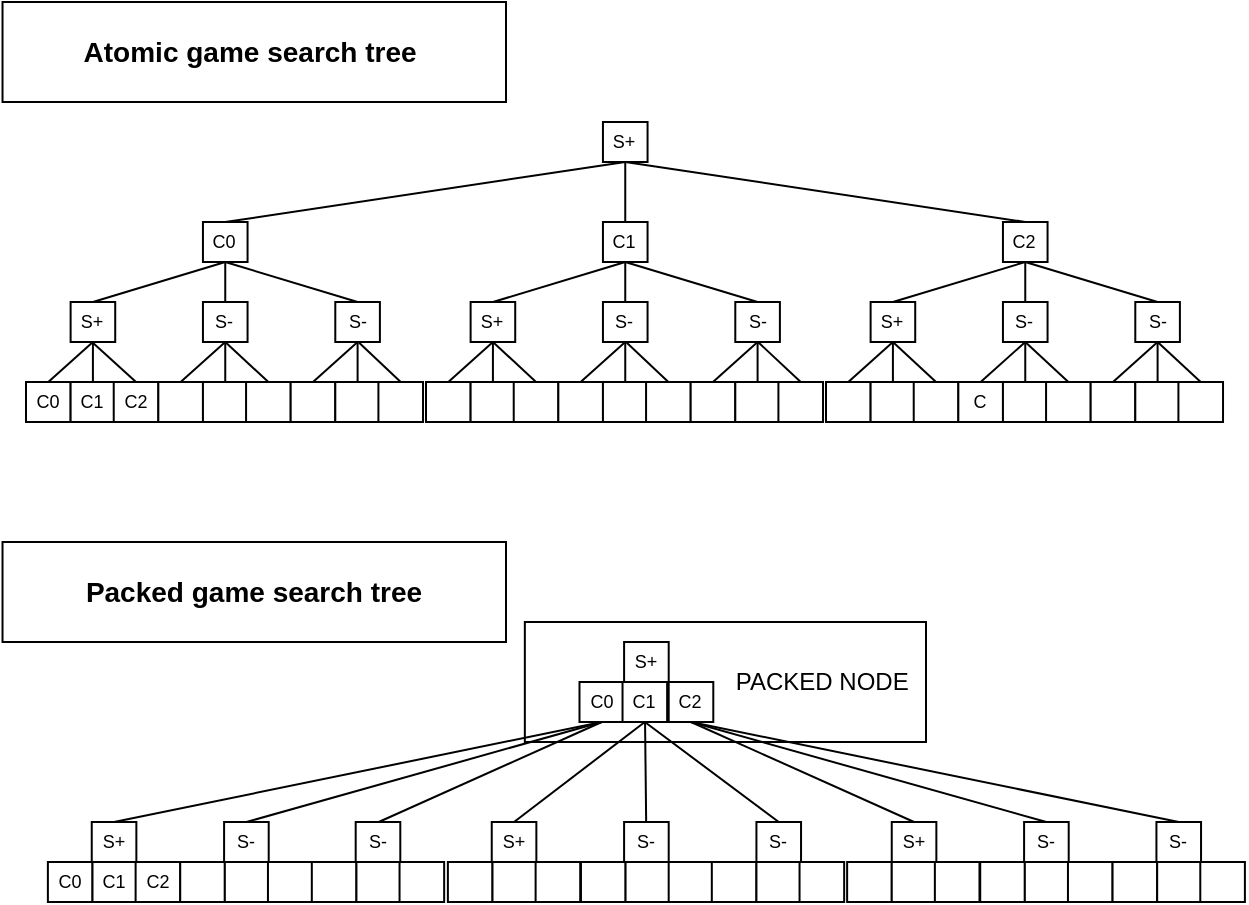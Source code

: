 <mxfile>
    <diagram id="C5RBs43oDa-KdzZeNtuy" name="Page-1">
        <mxGraphModel dx="574" dy="564" grid="1" gridSize="10" guides="1" tooltips="1" connect="1" arrows="1" fold="1" page="1" pageScale="1" pageWidth="827" pageHeight="1169" math="0" shadow="0">
            <root>
                <mxCell id="WIyWlLk6GJQsqaUBKTNV-0"/>
                <mxCell id="WIyWlLk6GJQsqaUBKTNV-1" parent="WIyWlLk6GJQsqaUBKTNV-0"/>
                <mxCell id="106" value="PACKED NODE&amp;nbsp;&amp;nbsp;" style="rounded=0;whiteSpace=wrap;html=1;align=right;" vertex="1" parent="WIyWlLk6GJQsqaUBKTNV-1">
                    <mxGeometry x="279.42" y="340" width="200.58" height="60" as="geometry"/>
                </mxCell>
                <mxCell id="Z5hQmFH2F7mChiqIoMt5-158" value="" style="edgeStyle=none;rounded=0;orthogonalLoop=1;jettySize=auto;html=1;fontSize=9;entryX=0.5;entryY=0;entryDx=0;entryDy=0;endArrow=none;endFill=0;" parent="WIyWlLk6GJQsqaUBKTNV-1" source="Z5hQmFH2F7mChiqIoMt5-146" target="Z5hQmFH2F7mChiqIoMt5-14" edge="1">
                    <mxGeometry relative="1" as="geometry">
                        <mxPoint x="63.457" y="280" as="targetPoint"/>
                    </mxGeometry>
                </mxCell>
                <mxCell id="Z5hQmFH2F7mChiqIoMt5-254" value="" style="edgeStyle=none;rounded=0;orthogonalLoop=1;jettySize=auto;html=1;fontSize=9;exitX=0.5;exitY=1;exitDx=0;exitDy=0;endArrow=none;endFill=0;entryX=0.5;entryY=0;entryDx=0;entryDy=0;" parent="WIyWlLk6GJQsqaUBKTNV-1" source="Z5hQmFH2F7mChiqIoMt5-252" target="Z5hQmFH2F7mChiqIoMt5-146" edge="1">
                    <mxGeometry relative="1" as="geometry">
                        <mxPoint x="63.457" y="100" as="sourcePoint"/>
                    </mxGeometry>
                </mxCell>
                <mxCell id="Z5hQmFH2F7mChiqIoMt5-146" value="S+" style="rounded=0;whiteSpace=wrap;html=1;fontSize=9;" parent="WIyWlLk6GJQsqaUBKTNV-1" vertex="1">
                    <mxGeometry x="52.305" y="180" width="22.305" height="20" as="geometry"/>
                </mxCell>
                <mxCell id="Z5hQmFH2F7mChiqIoMt5-156" value="" style="edgeStyle=none;rounded=0;orthogonalLoop=1;jettySize=auto;html=1;fontSize=9;entryX=0.5;entryY=0;entryDx=0;entryDy=0;endArrow=none;endFill=0;" parent="WIyWlLk6GJQsqaUBKTNV-1" target="Z5hQmFH2F7mChiqIoMt5-15" edge="1">
                    <mxGeometry relative="1" as="geometry">
                        <mxPoint x="63" y="200" as="sourcePoint"/>
                    </mxGeometry>
                </mxCell>
                <mxCell id="Z5hQmFH2F7mChiqIoMt5-157" value="" style="edgeStyle=none;rounded=0;orthogonalLoop=1;jettySize=auto;html=1;fontSize=9;exitX=0.5;exitY=1;exitDx=0;exitDy=0;entryX=0.5;entryY=0;entryDx=0;entryDy=0;endArrow=none;endFill=0;" parent="WIyWlLk6GJQsqaUBKTNV-1" source="Z5hQmFH2F7mChiqIoMt5-146" target="Z5hQmFH2F7mChiqIoMt5-13" edge="1">
                    <mxGeometry relative="1" as="geometry">
                        <mxPoint x="41.152" y="140" as="sourcePoint"/>
                    </mxGeometry>
                </mxCell>
                <object label="" branch="0" id="Z5hQmFH2F7mChiqIoMt5-19">
                    <mxCell style="group;fontSize=9;" parent="WIyWlLk6GJQsqaUBKTNV-1" vertex="1" connectable="0">
                        <mxGeometry x="30" y="220" width="66.171" height="20" as="geometry"/>
                    </mxCell>
                </object>
                <mxCell id="Z5hQmFH2F7mChiqIoMt5-13" value="C0" style="rounded=0;whiteSpace=wrap;html=1;fontSize=9;" parent="Z5hQmFH2F7mChiqIoMt5-19" vertex="1">
                    <mxGeometry width="22.305" height="20" as="geometry"/>
                </mxCell>
                <mxCell id="Z5hQmFH2F7mChiqIoMt5-14" value="C1" style="rounded=0;whiteSpace=wrap;html=1;fontSize=9;" parent="Z5hQmFH2F7mChiqIoMt5-19" vertex="1">
                    <mxGeometry x="22.305" width="22.305" height="20" as="geometry"/>
                </mxCell>
                <mxCell id="Z5hQmFH2F7mChiqIoMt5-15" value="C2" style="rounded=0;whiteSpace=wrap;html=1;fontSize=9;" parent="Z5hQmFH2F7mChiqIoMt5-19" vertex="1">
                    <mxGeometry x="43.866" width="22.305" height="20" as="geometry"/>
                </mxCell>
                <mxCell id="Z5hQmFH2F7mChiqIoMt5-175" value="" style="edgeStyle=none;rounded=0;orthogonalLoop=1;jettySize=auto;html=1;fontSize=9;entryX=0.5;entryY=0;entryDx=0;entryDy=0;endArrow=none;endFill=0;" parent="WIyWlLk6GJQsqaUBKTNV-1" source="Z5hQmFH2F7mChiqIoMt5-176" target="Z5hQmFH2F7mChiqIoMt5-181" edge="1">
                    <mxGeometry relative="1" as="geometry">
                        <mxPoint x="129.627" y="280" as="targetPoint"/>
                    </mxGeometry>
                </mxCell>
                <mxCell id="Z5hQmFH2F7mChiqIoMt5-253" value="" style="edgeStyle=none;rounded=0;orthogonalLoop=1;jettySize=auto;html=1;fontSize=9;endArrow=none;endFill=0;" parent="WIyWlLk6GJQsqaUBKTNV-1" source="Z5hQmFH2F7mChiqIoMt5-252" target="Z5hQmFH2F7mChiqIoMt5-176" edge="1">
                    <mxGeometry relative="1" as="geometry"/>
                </mxCell>
                <mxCell id="Z5hQmFH2F7mChiqIoMt5-176" value="S-" style="rounded=0;whiteSpace=wrap;html=1;fontSize=9;" parent="WIyWlLk6GJQsqaUBKTNV-1" vertex="1">
                    <mxGeometry x="118.475" y="180" width="22.305" height="20" as="geometry"/>
                </mxCell>
                <mxCell id="Z5hQmFH2F7mChiqIoMt5-177" value="" style="edgeStyle=none;rounded=0;orthogonalLoop=1;jettySize=auto;html=1;fontSize=9;exitX=0.5;exitY=1;exitDx=0;exitDy=0;entryX=0.5;entryY=0;entryDx=0;entryDy=0;endArrow=none;endFill=0;" parent="WIyWlLk6GJQsqaUBKTNV-1" source="Z5hQmFH2F7mChiqIoMt5-176" target="Z5hQmFH2F7mChiqIoMt5-182" edge="1">
                    <mxGeometry relative="1" as="geometry"/>
                </mxCell>
                <mxCell id="Z5hQmFH2F7mChiqIoMt5-178" value="" style="edgeStyle=none;rounded=0;orthogonalLoop=1;jettySize=auto;html=1;fontSize=9;exitX=0.5;exitY=1;exitDx=0;exitDy=0;entryX=0.5;entryY=0;entryDx=0;entryDy=0;endArrow=none;endFill=0;" parent="WIyWlLk6GJQsqaUBKTNV-1" source="Z5hQmFH2F7mChiqIoMt5-176" target="Z5hQmFH2F7mChiqIoMt5-180" edge="1">
                    <mxGeometry relative="1" as="geometry">
                        <mxPoint x="107.322" y="140" as="sourcePoint"/>
                    </mxGeometry>
                </mxCell>
                <object label="" branch="0" id="Z5hQmFH2F7mChiqIoMt5-179">
                    <mxCell style="group;fontSize=9;" parent="WIyWlLk6GJQsqaUBKTNV-1" vertex="1" connectable="0">
                        <mxGeometry x="96.17" y="220" width="66.171" height="20" as="geometry"/>
                    </mxCell>
                </object>
                <mxCell id="Z5hQmFH2F7mChiqIoMt5-180" value="" style="rounded=0;whiteSpace=wrap;html=1;fontSize=9;" parent="Z5hQmFH2F7mChiqIoMt5-179" vertex="1">
                    <mxGeometry width="22.305" height="20" as="geometry"/>
                </mxCell>
                <mxCell id="Z5hQmFH2F7mChiqIoMt5-181" value="" style="rounded=0;whiteSpace=wrap;html=1;fontSize=9;" parent="Z5hQmFH2F7mChiqIoMt5-179" vertex="1">
                    <mxGeometry x="22.305" width="22.305" height="20" as="geometry"/>
                </mxCell>
                <mxCell id="Z5hQmFH2F7mChiqIoMt5-182" value="" style="rounded=0;whiteSpace=wrap;html=1;fontSize=9;" parent="Z5hQmFH2F7mChiqIoMt5-179" vertex="1">
                    <mxGeometry x="43.866" width="22.305" height="20" as="geometry"/>
                </mxCell>
                <mxCell id="Z5hQmFH2F7mChiqIoMt5-255" value="" style="edgeStyle=none;rounded=0;orthogonalLoop=1;jettySize=auto;html=1;fontSize=9;exitX=0.5;exitY=1;exitDx=0;exitDy=0;endArrow=none;endFill=0;exitPerimeter=0;entryX=0.5;entryY=0;entryDx=0;entryDy=0;" parent="WIyWlLk6GJQsqaUBKTNV-1" source="Z5hQmFH2F7mChiqIoMt5-252" edge="1">
                    <mxGeometry relative="1" as="geometry">
                        <mxPoint x="195.797" y="100" as="sourcePoint"/>
                        <mxPoint x="195.797" y="180" as="targetPoint"/>
                    </mxGeometry>
                </mxCell>
                <mxCell id="Z5hQmFH2F7mChiqIoMt5-319" value="" style="edgeStyle=none;rounded=0;orthogonalLoop=1;jettySize=auto;html=1;fontSize=9;endArrow=none;endFill=0;entryX=0.5;entryY=1;entryDx=0;entryDy=0;exitX=0.5;exitY=0;exitDx=0;exitDy=0;" parent="WIyWlLk6GJQsqaUBKTNV-1" source="Z5hQmFH2F7mChiqIoMt5-252" target="Z5hQmFH2F7mChiqIoMt5-317" edge="1">
                    <mxGeometry relative="1" as="geometry">
                        <mxPoint x="129.627" y="60" as="targetPoint"/>
                    </mxGeometry>
                </mxCell>
                <mxCell id="Z5hQmFH2F7mChiqIoMt5-252" value="C0" style="rounded=0;whiteSpace=wrap;html=1;fontSize=9;" parent="WIyWlLk6GJQsqaUBKTNV-1" vertex="1">
                    <mxGeometry x="118.475" y="140" width="22.305" height="20" as="geometry"/>
                </mxCell>
                <mxCell id="Z5hQmFH2F7mChiqIoMt5-261" value="" style="edgeStyle=none;rounded=0;orthogonalLoop=1;jettySize=auto;html=1;fontSize=9;entryX=0.5;entryY=0;entryDx=0;entryDy=0;endArrow=none;endFill=0;" parent="WIyWlLk6GJQsqaUBKTNV-1" source="Z5hQmFH2F7mChiqIoMt5-263" target="Z5hQmFH2F7mChiqIoMt5-268" edge="1">
                    <mxGeometry relative="1" as="geometry">
                        <mxPoint x="263.457" y="280" as="targetPoint"/>
                    </mxGeometry>
                </mxCell>
                <mxCell id="Z5hQmFH2F7mChiqIoMt5-262" value="" style="edgeStyle=none;rounded=0;orthogonalLoop=1;jettySize=auto;html=1;fontSize=9;exitX=0.5;exitY=1;exitDx=0;exitDy=0;endArrow=none;endFill=0;entryX=0.5;entryY=0;entryDx=0;entryDy=0;" parent="WIyWlLk6GJQsqaUBKTNV-1" source="Z5hQmFH2F7mChiqIoMt5-288" target="Z5hQmFH2F7mChiqIoMt5-263" edge="1">
                    <mxGeometry relative="1" as="geometry">
                        <mxPoint x="263.457" y="100" as="sourcePoint"/>
                    </mxGeometry>
                </mxCell>
                <mxCell id="Z5hQmFH2F7mChiqIoMt5-263" value="S+" style="rounded=0;whiteSpace=wrap;html=1;fontSize=9;" parent="WIyWlLk6GJQsqaUBKTNV-1" vertex="1">
                    <mxGeometry x="252.305" y="180" width="22.305" height="20" as="geometry"/>
                </mxCell>
                <mxCell id="Z5hQmFH2F7mChiqIoMt5-264" value="" style="edgeStyle=none;rounded=0;orthogonalLoop=1;jettySize=auto;html=1;fontSize=9;exitX=0.5;exitY=1;exitDx=0;exitDy=0;entryX=0.5;entryY=0;entryDx=0;entryDy=0;endArrow=none;endFill=0;" parent="WIyWlLk6GJQsqaUBKTNV-1" source="Z5hQmFH2F7mChiqIoMt5-263" target="Z5hQmFH2F7mChiqIoMt5-269" edge="1">
                    <mxGeometry relative="1" as="geometry"/>
                </mxCell>
                <mxCell id="Z5hQmFH2F7mChiqIoMt5-265" value="" style="edgeStyle=none;rounded=0;orthogonalLoop=1;jettySize=auto;html=1;fontSize=9;exitX=0.5;exitY=1;exitDx=0;exitDy=0;entryX=0.5;entryY=0;entryDx=0;entryDy=0;endArrow=none;endFill=0;" parent="WIyWlLk6GJQsqaUBKTNV-1" source="Z5hQmFH2F7mChiqIoMt5-263" target="Z5hQmFH2F7mChiqIoMt5-267" edge="1">
                    <mxGeometry relative="1" as="geometry">
                        <mxPoint x="241.152" y="140" as="sourcePoint"/>
                    </mxGeometry>
                </mxCell>
                <object label="" branch="0" id="Z5hQmFH2F7mChiqIoMt5-266">
                    <mxCell style="group;fontSize=9;" parent="WIyWlLk6GJQsqaUBKTNV-1" vertex="1" connectable="0">
                        <mxGeometry x="230" y="220" width="66.171" height="20" as="geometry"/>
                    </mxCell>
                </object>
                <mxCell id="Z5hQmFH2F7mChiqIoMt5-267" value="" style="rounded=0;whiteSpace=wrap;html=1;fontSize=9;" parent="Z5hQmFH2F7mChiqIoMt5-266" vertex="1">
                    <mxGeometry width="22.305" height="20" as="geometry"/>
                </mxCell>
                <mxCell id="Z5hQmFH2F7mChiqIoMt5-268" value="" style="rounded=0;whiteSpace=wrap;html=1;fontSize=9;" parent="Z5hQmFH2F7mChiqIoMt5-266" vertex="1">
                    <mxGeometry x="22.305" width="22.305" height="20" as="geometry"/>
                </mxCell>
                <mxCell id="Z5hQmFH2F7mChiqIoMt5-269" value="" style="rounded=0;whiteSpace=wrap;html=1;fontSize=9;" parent="Z5hQmFH2F7mChiqIoMt5-266" vertex="1">
                    <mxGeometry x="43.866" width="22.305" height="20" as="geometry"/>
                </mxCell>
                <mxCell id="Z5hQmFH2F7mChiqIoMt5-270" value="" style="edgeStyle=none;rounded=0;orthogonalLoop=1;jettySize=auto;html=1;fontSize=9;entryX=0.5;entryY=0;entryDx=0;entryDy=0;endArrow=none;endFill=0;" parent="WIyWlLk6GJQsqaUBKTNV-1" source="Z5hQmFH2F7mChiqIoMt5-272" target="Z5hQmFH2F7mChiqIoMt5-277" edge="1">
                    <mxGeometry relative="1" as="geometry">
                        <mxPoint x="329.627" y="280" as="targetPoint"/>
                    </mxGeometry>
                </mxCell>
                <mxCell id="Z5hQmFH2F7mChiqIoMt5-271" value="" style="edgeStyle=none;rounded=0;orthogonalLoop=1;jettySize=auto;html=1;fontSize=9;endArrow=none;endFill=0;" parent="WIyWlLk6GJQsqaUBKTNV-1" source="Z5hQmFH2F7mChiqIoMt5-288" target="Z5hQmFH2F7mChiqIoMt5-272" edge="1">
                    <mxGeometry relative="1" as="geometry"/>
                </mxCell>
                <mxCell id="Z5hQmFH2F7mChiqIoMt5-272" value="S-" style="rounded=0;whiteSpace=wrap;html=1;fontSize=9;" parent="WIyWlLk6GJQsqaUBKTNV-1" vertex="1">
                    <mxGeometry x="318.475" y="180" width="22.305" height="20" as="geometry"/>
                </mxCell>
                <mxCell id="Z5hQmFH2F7mChiqIoMt5-273" value="" style="edgeStyle=none;rounded=0;orthogonalLoop=1;jettySize=auto;html=1;fontSize=9;entryX=0.5;entryY=0;entryDx=0;entryDy=0;endArrow=none;endFill=0;" parent="WIyWlLk6GJQsqaUBKTNV-1" target="Z5hQmFH2F7mChiqIoMt5-278" edge="1">
                    <mxGeometry relative="1" as="geometry">
                        <mxPoint x="330" y="200" as="sourcePoint"/>
                    </mxGeometry>
                </mxCell>
                <mxCell id="Z5hQmFH2F7mChiqIoMt5-274" value="" style="edgeStyle=none;rounded=0;orthogonalLoop=1;jettySize=auto;html=1;fontSize=9;exitX=0.5;exitY=1;exitDx=0;exitDy=0;entryX=0.5;entryY=0;entryDx=0;entryDy=0;endArrow=none;endFill=0;" parent="WIyWlLk6GJQsqaUBKTNV-1" source="Z5hQmFH2F7mChiqIoMt5-272" target="Z5hQmFH2F7mChiqIoMt5-276" edge="1">
                    <mxGeometry relative="1" as="geometry">
                        <mxPoint x="307.322" y="140" as="sourcePoint"/>
                    </mxGeometry>
                </mxCell>
                <object label="" branch="0" id="Z5hQmFH2F7mChiqIoMt5-275">
                    <mxCell style="group;fontSize=9;" parent="WIyWlLk6GJQsqaUBKTNV-1" vertex="1" connectable="0">
                        <mxGeometry x="296.17" y="220" width="66.171" height="20" as="geometry"/>
                    </mxCell>
                </object>
                <mxCell id="Z5hQmFH2F7mChiqIoMt5-276" value="" style="rounded=0;whiteSpace=wrap;html=1;fontSize=9;" parent="Z5hQmFH2F7mChiqIoMt5-275" vertex="1">
                    <mxGeometry width="22.305" height="20" as="geometry"/>
                </mxCell>
                <mxCell id="Z5hQmFH2F7mChiqIoMt5-277" value="" style="rounded=0;whiteSpace=wrap;html=1;fontSize=9;" parent="Z5hQmFH2F7mChiqIoMt5-275" vertex="1">
                    <mxGeometry x="22.305" width="22.305" height="20" as="geometry"/>
                </mxCell>
                <mxCell id="Z5hQmFH2F7mChiqIoMt5-278" value="" style="rounded=0;whiteSpace=wrap;html=1;fontSize=9;" parent="Z5hQmFH2F7mChiqIoMt5-275" vertex="1">
                    <mxGeometry x="43.866" width="22.305" height="20" as="geometry"/>
                </mxCell>
                <mxCell id="Z5hQmFH2F7mChiqIoMt5-279" value="" style="edgeStyle=none;rounded=0;orthogonalLoop=1;jettySize=auto;html=1;fontSize=9;entryX=0.5;entryY=0;entryDx=0;entryDy=0;endArrow=none;endFill=0;" parent="WIyWlLk6GJQsqaUBKTNV-1" source="Z5hQmFH2F7mChiqIoMt5-281" target="Z5hQmFH2F7mChiqIoMt5-286" edge="1">
                    <mxGeometry relative="1" as="geometry">
                        <mxPoint x="395.797" y="280" as="targetPoint"/>
                    </mxGeometry>
                </mxCell>
                <mxCell id="Z5hQmFH2F7mChiqIoMt5-280" value="" style="edgeStyle=none;rounded=0;orthogonalLoop=1;jettySize=auto;html=1;fontSize=9;exitX=0.5;exitY=1;exitDx=0;exitDy=0;endArrow=none;endFill=0;entryX=0.5;entryY=0;entryDx=0;entryDy=0;" parent="WIyWlLk6GJQsqaUBKTNV-1" source="Z5hQmFH2F7mChiqIoMt5-288" target="Z5hQmFH2F7mChiqIoMt5-281" edge="1">
                    <mxGeometry relative="1" as="geometry">
                        <mxPoint x="395.797" y="100" as="sourcePoint"/>
                    </mxGeometry>
                </mxCell>
                <mxCell id="Z5hQmFH2F7mChiqIoMt5-281" value="S-" style="rounded=0;whiteSpace=wrap;html=1;fontSize=9;" parent="WIyWlLk6GJQsqaUBKTNV-1" vertex="1">
                    <mxGeometry x="384.645" y="180" width="22.305" height="20" as="geometry"/>
                </mxCell>
                <mxCell id="Z5hQmFH2F7mChiqIoMt5-282" value="" style="edgeStyle=none;rounded=0;orthogonalLoop=1;jettySize=auto;html=1;fontSize=9;entryX=0.5;entryY=0;entryDx=0;entryDy=0;endArrow=none;endFill=0;" parent="WIyWlLk6GJQsqaUBKTNV-1" target="Z5hQmFH2F7mChiqIoMt5-287" edge="1">
                    <mxGeometry relative="1" as="geometry">
                        <mxPoint x="396" y="200" as="sourcePoint"/>
                    </mxGeometry>
                </mxCell>
                <mxCell id="Z5hQmFH2F7mChiqIoMt5-283" value="" style="edgeStyle=none;rounded=0;orthogonalLoop=1;jettySize=auto;html=1;fontSize=9;exitX=0.5;exitY=1;exitDx=0;exitDy=0;entryX=0.5;entryY=0;entryDx=0;entryDy=0;endArrow=none;endFill=0;" parent="WIyWlLk6GJQsqaUBKTNV-1" source="Z5hQmFH2F7mChiqIoMt5-281" target="Z5hQmFH2F7mChiqIoMt5-285" edge="1">
                    <mxGeometry relative="1" as="geometry">
                        <mxPoint x="373.492" y="140" as="sourcePoint"/>
                    </mxGeometry>
                </mxCell>
                <object label="" branch="0" id="Z5hQmFH2F7mChiqIoMt5-284">
                    <mxCell style="group;fontSize=9;" parent="WIyWlLk6GJQsqaUBKTNV-1" vertex="1" connectable="0">
                        <mxGeometry x="362.34" y="220" width="66.171" height="20" as="geometry"/>
                    </mxCell>
                </object>
                <mxCell id="Z5hQmFH2F7mChiqIoMt5-285" value="" style="rounded=0;whiteSpace=wrap;html=1;fontSize=9;" parent="Z5hQmFH2F7mChiqIoMt5-284" vertex="1">
                    <mxGeometry width="22.305" height="20" as="geometry"/>
                </mxCell>
                <mxCell id="Z5hQmFH2F7mChiqIoMt5-286" value="" style="rounded=0;whiteSpace=wrap;html=1;fontSize=9;" parent="Z5hQmFH2F7mChiqIoMt5-284" vertex="1">
                    <mxGeometry x="22.305" width="22.305" height="20" as="geometry"/>
                </mxCell>
                <mxCell id="Z5hQmFH2F7mChiqIoMt5-287" value="" style="rounded=0;whiteSpace=wrap;html=1;fontSize=9;" parent="Z5hQmFH2F7mChiqIoMt5-284" vertex="1">
                    <mxGeometry x="43.866" width="22.305" height="20" as="geometry"/>
                </mxCell>
                <mxCell id="Z5hQmFH2F7mChiqIoMt5-318" value="" style="edgeStyle=none;rounded=0;orthogonalLoop=1;jettySize=auto;html=1;fontSize=9;endArrow=none;endFill=0;" parent="WIyWlLk6GJQsqaUBKTNV-1" source="Z5hQmFH2F7mChiqIoMt5-288" target="Z5hQmFH2F7mChiqIoMt5-317" edge="1">
                    <mxGeometry relative="1" as="geometry"/>
                </mxCell>
                <mxCell id="Z5hQmFH2F7mChiqIoMt5-288" value="C1" style="rounded=0;whiteSpace=wrap;html=1;fontSize=9;" parent="WIyWlLk6GJQsqaUBKTNV-1" vertex="1">
                    <mxGeometry x="318.475" y="140" width="22.305" height="20" as="geometry"/>
                </mxCell>
                <mxCell id="Z5hQmFH2F7mChiqIoMt5-289" value="" style="edgeStyle=none;rounded=0;orthogonalLoop=1;jettySize=auto;html=1;fontSize=9;entryX=0.5;entryY=0;entryDx=0;entryDy=0;endArrow=none;endFill=0;" parent="WIyWlLk6GJQsqaUBKTNV-1" source="Z5hQmFH2F7mChiqIoMt5-291" target="Z5hQmFH2F7mChiqIoMt5-296" edge="1">
                    <mxGeometry relative="1" as="geometry">
                        <mxPoint x="463.457" y="280" as="targetPoint"/>
                    </mxGeometry>
                </mxCell>
                <mxCell id="Z5hQmFH2F7mChiqIoMt5-290" value="" style="edgeStyle=none;rounded=0;orthogonalLoop=1;jettySize=auto;html=1;fontSize=9;exitX=0.5;exitY=1;exitDx=0;exitDy=0;endArrow=none;endFill=0;entryX=0.5;entryY=0;entryDx=0;entryDy=0;" parent="WIyWlLk6GJQsqaUBKTNV-1" source="Z5hQmFH2F7mChiqIoMt5-316" target="Z5hQmFH2F7mChiqIoMt5-291" edge="1">
                    <mxGeometry relative="1" as="geometry">
                        <mxPoint x="463.457" y="100" as="sourcePoint"/>
                    </mxGeometry>
                </mxCell>
                <mxCell id="Z5hQmFH2F7mChiqIoMt5-291" value="S+" style="rounded=0;whiteSpace=wrap;html=1;fontSize=9;" parent="WIyWlLk6GJQsqaUBKTNV-1" vertex="1">
                    <mxGeometry x="452.305" y="180" width="22.305" height="20" as="geometry"/>
                </mxCell>
                <mxCell id="Z5hQmFH2F7mChiqIoMt5-292" value="" style="edgeStyle=none;rounded=0;orthogonalLoop=1;jettySize=auto;html=1;fontSize=9;exitX=0.5;exitY=1;exitDx=0;exitDy=0;entryX=0.5;entryY=0;entryDx=0;entryDy=0;endArrow=none;endFill=0;" parent="WIyWlLk6GJQsqaUBKTNV-1" source="Z5hQmFH2F7mChiqIoMt5-291" target="Z5hQmFH2F7mChiqIoMt5-297" edge="1">
                    <mxGeometry relative="1" as="geometry"/>
                </mxCell>
                <mxCell id="Z5hQmFH2F7mChiqIoMt5-293" value="" style="edgeStyle=none;rounded=0;orthogonalLoop=1;jettySize=auto;html=1;fontSize=9;exitX=0.5;exitY=1;exitDx=0;exitDy=0;entryX=0.5;entryY=0;entryDx=0;entryDy=0;endArrow=none;endFill=0;" parent="WIyWlLk6GJQsqaUBKTNV-1" source="Z5hQmFH2F7mChiqIoMt5-291" target="Z5hQmFH2F7mChiqIoMt5-295" edge="1">
                    <mxGeometry relative="1" as="geometry">
                        <mxPoint x="441.152" y="140" as="sourcePoint"/>
                    </mxGeometry>
                </mxCell>
                <object label="" branch="0" id="Z5hQmFH2F7mChiqIoMt5-294">
                    <mxCell style="group;fontSize=9;" parent="WIyWlLk6GJQsqaUBKTNV-1" vertex="1" connectable="0">
                        <mxGeometry x="430" y="220" width="66.171" height="20" as="geometry"/>
                    </mxCell>
                </object>
                <mxCell id="Z5hQmFH2F7mChiqIoMt5-295" value="" style="rounded=0;whiteSpace=wrap;html=1;fontSize=9;" parent="Z5hQmFH2F7mChiqIoMt5-294" vertex="1">
                    <mxGeometry width="22.305" height="20" as="geometry"/>
                </mxCell>
                <mxCell id="Z5hQmFH2F7mChiqIoMt5-296" value="" style="rounded=0;whiteSpace=wrap;html=1;fontSize=9;" parent="Z5hQmFH2F7mChiqIoMt5-294" vertex="1">
                    <mxGeometry x="22.305" width="22.305" height="20" as="geometry"/>
                </mxCell>
                <mxCell id="Z5hQmFH2F7mChiqIoMt5-297" value="" style="rounded=0;whiteSpace=wrap;html=1;fontSize=9;" parent="Z5hQmFH2F7mChiqIoMt5-294" vertex="1">
                    <mxGeometry x="43.866" width="22.305" height="20" as="geometry"/>
                </mxCell>
                <mxCell id="Z5hQmFH2F7mChiqIoMt5-298" value="" style="edgeStyle=none;rounded=0;orthogonalLoop=1;jettySize=auto;html=1;fontSize=9;entryX=0.5;entryY=0;entryDx=0;entryDy=0;endArrow=none;endFill=0;" parent="WIyWlLk6GJQsqaUBKTNV-1" source="Z5hQmFH2F7mChiqIoMt5-300" target="Z5hQmFH2F7mChiqIoMt5-305" edge="1">
                    <mxGeometry relative="1" as="geometry">
                        <mxPoint x="529.627" y="280" as="targetPoint"/>
                    </mxGeometry>
                </mxCell>
                <mxCell id="Z5hQmFH2F7mChiqIoMt5-299" value="" style="edgeStyle=none;rounded=0;orthogonalLoop=1;jettySize=auto;html=1;fontSize=9;endArrow=none;endFill=0;" parent="WIyWlLk6GJQsqaUBKTNV-1" source="Z5hQmFH2F7mChiqIoMt5-316" target="Z5hQmFH2F7mChiqIoMt5-300" edge="1">
                    <mxGeometry relative="1" as="geometry"/>
                </mxCell>
                <mxCell id="Z5hQmFH2F7mChiqIoMt5-300" value="S-" style="rounded=0;whiteSpace=wrap;html=1;fontSize=9;" parent="WIyWlLk6GJQsqaUBKTNV-1" vertex="1">
                    <mxGeometry x="518.475" y="180" width="22.305" height="20" as="geometry"/>
                </mxCell>
                <mxCell id="Z5hQmFH2F7mChiqIoMt5-301" value="" style="edgeStyle=none;rounded=0;orthogonalLoop=1;jettySize=auto;html=1;fontSize=9;exitX=0.5;exitY=1;exitDx=0;exitDy=0;entryX=0.5;entryY=0;entryDx=0;entryDy=0;endArrow=none;endFill=0;" parent="WIyWlLk6GJQsqaUBKTNV-1" source="Z5hQmFH2F7mChiqIoMt5-300" target="Z5hQmFH2F7mChiqIoMt5-306" edge="1">
                    <mxGeometry relative="1" as="geometry"/>
                </mxCell>
                <mxCell id="Z5hQmFH2F7mChiqIoMt5-302" value="" style="edgeStyle=none;rounded=0;orthogonalLoop=1;jettySize=auto;html=1;fontSize=9;exitX=0.5;exitY=1;exitDx=0;exitDy=0;entryX=0.5;entryY=0;entryDx=0;entryDy=0;endArrow=none;endFill=0;" parent="WIyWlLk6GJQsqaUBKTNV-1" source="Z5hQmFH2F7mChiqIoMt5-300" target="Z5hQmFH2F7mChiqIoMt5-304" edge="1">
                    <mxGeometry relative="1" as="geometry">
                        <mxPoint x="507.322" y="140" as="sourcePoint"/>
                    </mxGeometry>
                </mxCell>
                <object label="" branch="0" id="Z5hQmFH2F7mChiqIoMt5-303">
                    <mxCell style="group;fontSize=9;" parent="WIyWlLk6GJQsqaUBKTNV-1" vertex="1" connectable="0">
                        <mxGeometry x="496.17" y="220" width="66.171" height="20" as="geometry"/>
                    </mxCell>
                </object>
                <mxCell id="Z5hQmFH2F7mChiqIoMt5-304" value="C" style="rounded=0;whiteSpace=wrap;html=1;fontSize=9;" parent="Z5hQmFH2F7mChiqIoMt5-303" vertex="1">
                    <mxGeometry width="22.305" height="20" as="geometry"/>
                </mxCell>
                <mxCell id="Z5hQmFH2F7mChiqIoMt5-305" value="" style="rounded=0;whiteSpace=wrap;html=1;fontSize=9;" parent="Z5hQmFH2F7mChiqIoMt5-303" vertex="1">
                    <mxGeometry x="22.305" width="22.305" height="20" as="geometry"/>
                </mxCell>
                <mxCell id="Z5hQmFH2F7mChiqIoMt5-306" value="" style="rounded=0;whiteSpace=wrap;html=1;fontSize=9;" parent="Z5hQmFH2F7mChiqIoMt5-303" vertex="1">
                    <mxGeometry x="43.866" width="22.305" height="20" as="geometry"/>
                </mxCell>
                <mxCell id="Z5hQmFH2F7mChiqIoMt5-307" value="" style="edgeStyle=none;rounded=0;orthogonalLoop=1;jettySize=auto;html=1;fontSize=9;entryX=0.5;entryY=0;entryDx=0;entryDy=0;endArrow=none;endFill=0;" parent="WIyWlLk6GJQsqaUBKTNV-1" source="Z5hQmFH2F7mChiqIoMt5-309" target="Z5hQmFH2F7mChiqIoMt5-314" edge="1">
                    <mxGeometry relative="1" as="geometry">
                        <mxPoint x="595.797" y="280" as="targetPoint"/>
                    </mxGeometry>
                </mxCell>
                <mxCell id="Z5hQmFH2F7mChiqIoMt5-308" value="" style="edgeStyle=none;rounded=0;orthogonalLoop=1;jettySize=auto;html=1;fontSize=9;exitX=0.5;exitY=1;exitDx=0;exitDy=0;endArrow=none;endFill=0;entryX=0.5;entryY=0;entryDx=0;entryDy=0;" parent="WIyWlLk6GJQsqaUBKTNV-1" source="Z5hQmFH2F7mChiqIoMt5-316" target="Z5hQmFH2F7mChiqIoMt5-309" edge="1">
                    <mxGeometry relative="1" as="geometry">
                        <mxPoint x="595.797" y="100" as="sourcePoint"/>
                    </mxGeometry>
                </mxCell>
                <mxCell id="Z5hQmFH2F7mChiqIoMt5-309" value="S-" style="rounded=0;whiteSpace=wrap;html=1;fontSize=9;" parent="WIyWlLk6GJQsqaUBKTNV-1" vertex="1">
                    <mxGeometry x="584.645" y="180" width="22.305" height="20" as="geometry"/>
                </mxCell>
                <mxCell id="Z5hQmFH2F7mChiqIoMt5-310" value="" style="edgeStyle=none;rounded=0;orthogonalLoop=1;jettySize=auto;html=1;fontSize=9;exitX=0.5;exitY=1;exitDx=0;exitDy=0;entryX=0.5;entryY=0;entryDx=0;entryDy=0;endArrow=none;endFill=0;" parent="WIyWlLk6GJQsqaUBKTNV-1" source="Z5hQmFH2F7mChiqIoMt5-309" target="Z5hQmFH2F7mChiqIoMt5-315" edge="1">
                    <mxGeometry relative="1" as="geometry"/>
                </mxCell>
                <mxCell id="Z5hQmFH2F7mChiqIoMt5-311" value="" style="edgeStyle=none;rounded=0;orthogonalLoop=1;jettySize=auto;html=1;fontSize=9;exitX=0.5;exitY=1;exitDx=0;exitDy=0;entryX=0.5;entryY=0;entryDx=0;entryDy=0;endArrow=none;endFill=0;" parent="WIyWlLk6GJQsqaUBKTNV-1" source="Z5hQmFH2F7mChiqIoMt5-309" target="Z5hQmFH2F7mChiqIoMt5-313" edge="1">
                    <mxGeometry relative="1" as="geometry">
                        <mxPoint x="573.492" y="140" as="sourcePoint"/>
                    </mxGeometry>
                </mxCell>
                <object label="" branch="0" id="Z5hQmFH2F7mChiqIoMt5-312">
                    <mxCell style="group;fontSize=9;" parent="WIyWlLk6GJQsqaUBKTNV-1" vertex="1" connectable="0">
                        <mxGeometry x="562.34" y="220" width="66.171" height="20" as="geometry"/>
                    </mxCell>
                </object>
                <mxCell id="Z5hQmFH2F7mChiqIoMt5-313" value="" style="rounded=0;whiteSpace=wrap;html=1;fontSize=9;" parent="Z5hQmFH2F7mChiqIoMt5-312" vertex="1">
                    <mxGeometry width="22.305" height="20" as="geometry"/>
                </mxCell>
                <mxCell id="Z5hQmFH2F7mChiqIoMt5-314" value="" style="rounded=0;whiteSpace=wrap;html=1;fontSize=9;" parent="Z5hQmFH2F7mChiqIoMt5-312" vertex="1">
                    <mxGeometry x="22.305" width="22.305" height="20" as="geometry"/>
                </mxCell>
                <mxCell id="Z5hQmFH2F7mChiqIoMt5-315" value="" style="rounded=0;whiteSpace=wrap;html=1;fontSize=9;" parent="Z5hQmFH2F7mChiqIoMt5-312" vertex="1">
                    <mxGeometry x="43.866" width="22.305" height="20" as="geometry"/>
                </mxCell>
                <mxCell id="Z5hQmFH2F7mChiqIoMt5-320" value="" style="edgeStyle=none;rounded=0;orthogonalLoop=1;jettySize=auto;html=1;fontSize=9;endArrow=none;endFill=0;entryX=0.5;entryY=1;entryDx=0;entryDy=0;exitX=0.5;exitY=0;exitDx=0;exitDy=0;" parent="WIyWlLk6GJQsqaUBKTNV-1" source="Z5hQmFH2F7mChiqIoMt5-316" target="Z5hQmFH2F7mChiqIoMt5-317" edge="1">
                    <mxGeometry relative="1" as="geometry">
                        <mxPoint x="529.627" y="60" as="targetPoint"/>
                    </mxGeometry>
                </mxCell>
                <mxCell id="Z5hQmFH2F7mChiqIoMt5-316" value="C2" style="rounded=0;whiteSpace=wrap;html=1;fontSize=9;" parent="WIyWlLk6GJQsqaUBKTNV-1" vertex="1">
                    <mxGeometry x="518.475" y="140" width="22.305" height="20" as="geometry"/>
                </mxCell>
                <mxCell id="Z5hQmFH2F7mChiqIoMt5-317" value="S+" style="rounded=0;whiteSpace=wrap;html=1;fontSize=9;" parent="WIyWlLk6GJQsqaUBKTNV-1" vertex="1">
                    <mxGeometry x="318.475" y="90" width="22.305" height="20" as="geometry"/>
                </mxCell>
                <mxCell id="nwHU5ip1WEYhQN9irnRJ-285" value="&lt;div style=&quot;font-size: 14px&quot;&gt;&lt;span style=&quot;white-space: pre&quot;&gt;&lt;b&gt;Atomic game search tree&lt;/b&gt;&lt;/span&gt;&lt;b style=&quot;white-space: pre&quot;&gt; &lt;/b&gt;&lt;/div&gt;" style="rounded=0;whiteSpace=wrap;html=1;fontSize=9;align=center;" parent="WIyWlLk6GJQsqaUBKTNV-1" vertex="1">
                    <mxGeometry x="18.26" y="30" width="251.74" height="50" as="geometry"/>
                </mxCell>
                <mxCell id="RyKBKjVpuNBoleXuHlPU-10" value="" style="edgeStyle=none;rounded=0;orthogonalLoop=1;jettySize=auto;html=1;fontSize=9;entryX=0.5;entryY=0;entryDx=0;entryDy=0;endArrow=none;endFill=0;" parent="WIyWlLk6GJQsqaUBKTNV-1" source="RyKBKjVpuNBoleXuHlPU-11" target="RyKBKjVpuNBoleXuHlPU-16" edge="1">
                    <mxGeometry relative="1" as="geometry">
                        <mxPoint x="195.797" y="280" as="targetPoint"/>
                    </mxGeometry>
                </mxCell>
                <mxCell id="RyKBKjVpuNBoleXuHlPU-11" value="S-" style="rounded=0;whiteSpace=wrap;html=1;fontSize=9;" parent="WIyWlLk6GJQsqaUBKTNV-1" vertex="1">
                    <mxGeometry x="184.645" y="180" width="22.305" height="20" as="geometry"/>
                </mxCell>
                <mxCell id="RyKBKjVpuNBoleXuHlPU-12" value="" style="edgeStyle=none;rounded=0;orthogonalLoop=1;jettySize=auto;html=1;fontSize=9;entryX=0.5;entryY=0;entryDx=0;entryDy=0;endArrow=none;endFill=0;" parent="WIyWlLk6GJQsqaUBKTNV-1" target="RyKBKjVpuNBoleXuHlPU-17" edge="1">
                    <mxGeometry relative="1" as="geometry">
                        <mxPoint x="196.17" y="200" as="sourcePoint"/>
                    </mxGeometry>
                </mxCell>
                <mxCell id="RyKBKjVpuNBoleXuHlPU-13" value="" style="edgeStyle=none;rounded=0;orthogonalLoop=1;jettySize=auto;html=1;fontSize=9;exitX=0.5;exitY=1;exitDx=0;exitDy=0;entryX=0.5;entryY=0;entryDx=0;entryDy=0;endArrow=none;endFill=0;" parent="WIyWlLk6GJQsqaUBKTNV-1" source="RyKBKjVpuNBoleXuHlPU-11" target="RyKBKjVpuNBoleXuHlPU-15" edge="1">
                    <mxGeometry relative="1" as="geometry">
                        <mxPoint x="173.492" y="140" as="sourcePoint"/>
                    </mxGeometry>
                </mxCell>
                <object label="" branch="0" id="RyKBKjVpuNBoleXuHlPU-14">
                    <mxCell style="group;fontSize=9;" parent="WIyWlLk6GJQsqaUBKTNV-1" vertex="1" connectable="0">
                        <mxGeometry x="162.34" y="220" width="66.171" height="20" as="geometry"/>
                    </mxCell>
                </object>
                <mxCell id="RyKBKjVpuNBoleXuHlPU-15" value="" style="rounded=0;whiteSpace=wrap;html=1;fontSize=9;" parent="RyKBKjVpuNBoleXuHlPU-14" vertex="1">
                    <mxGeometry width="22.305" height="20" as="geometry"/>
                </mxCell>
                <mxCell id="RyKBKjVpuNBoleXuHlPU-16" value="" style="rounded=0;whiteSpace=wrap;html=1;fontSize=9;" parent="RyKBKjVpuNBoleXuHlPU-14" vertex="1">
                    <mxGeometry x="22.305" width="22.305" height="20" as="geometry"/>
                </mxCell>
                <mxCell id="RyKBKjVpuNBoleXuHlPU-17" value="" style="rounded=0;whiteSpace=wrap;html=1;fontSize=9;" parent="RyKBKjVpuNBoleXuHlPU-14" vertex="1">
                    <mxGeometry x="43.866" width="22.305" height="20" as="geometry"/>
                </mxCell>
                <mxCell id="17" value="" style="edgeStyle=none;rounded=0;orthogonalLoop=1;jettySize=auto;html=1;fontSize=9;entryX=0.5;entryY=0;entryDx=0;entryDy=0;endArrow=none;endFill=0;" parent="WIyWlLk6GJQsqaUBKTNV-1" source="19" target="24" edge="1">
                    <mxGeometry relative="1" as="geometry">
                        <mxPoint x="74.027" y="540" as="targetPoint"/>
                    </mxGeometry>
                </mxCell>
                <mxCell id="18" value="" style="edgeStyle=none;rounded=0;orthogonalLoop=1;jettySize=auto;html=1;fontSize=9;exitX=0.5;exitY=1;exitDx=0;exitDy=0;endArrow=none;endFill=0;entryX=0.5;entryY=0;entryDx=0;entryDy=0;" parent="WIyWlLk6GJQsqaUBKTNV-1" source="37" target="19" edge="1">
                    <mxGeometry relative="1" as="geometry">
                        <mxPoint x="74.027" y="360" as="sourcePoint"/>
                    </mxGeometry>
                </mxCell>
                <mxCell id="19" value="S+" style="rounded=0;whiteSpace=wrap;html=1;fontSize=9;" parent="WIyWlLk6GJQsqaUBKTNV-1" vertex="1">
                    <mxGeometry x="62.875" y="440" width="22.305" height="20" as="geometry"/>
                </mxCell>
                <mxCell id="20" value="" style="edgeStyle=none;rounded=0;orthogonalLoop=1;jettySize=auto;html=1;fontSize=9;entryX=0.5;entryY=0;entryDx=0;entryDy=0;endArrow=none;endFill=0;" parent="WIyWlLk6GJQsqaUBKTNV-1" target="25" edge="1">
                    <mxGeometry relative="1" as="geometry">
                        <mxPoint x="73.57" y="460" as="sourcePoint"/>
                    </mxGeometry>
                </mxCell>
                <mxCell id="21" value="" style="edgeStyle=none;rounded=0;orthogonalLoop=1;jettySize=auto;html=1;fontSize=9;exitX=0.5;exitY=1;exitDx=0;exitDy=0;entryX=0.5;entryY=0;entryDx=0;entryDy=0;endArrow=none;endFill=0;" parent="WIyWlLk6GJQsqaUBKTNV-1" source="19" target="23" edge="1">
                    <mxGeometry relative="1" as="geometry">
                        <mxPoint x="51.722" y="400" as="sourcePoint"/>
                    </mxGeometry>
                </mxCell>
                <object label="" branch="0" id="22">
                    <mxCell style="group;fontSize=9;" parent="WIyWlLk6GJQsqaUBKTNV-1" vertex="1" connectable="0">
                        <mxGeometry x="40.94" y="460" width="66.171" height="20" as="geometry"/>
                    </mxCell>
                </object>
                <mxCell id="23" value="C0" style="rounded=0;whiteSpace=wrap;html=1;fontSize=9;" parent="22" vertex="1">
                    <mxGeometry width="22.305" height="20" as="geometry"/>
                </mxCell>
                <mxCell id="24" value="C1" style="rounded=0;whiteSpace=wrap;html=1;fontSize=9;" parent="22" vertex="1">
                    <mxGeometry x="22.305" width="22.305" height="20" as="geometry"/>
                </mxCell>
                <mxCell id="25" value="C2" style="rounded=0;whiteSpace=wrap;html=1;fontSize=9;" parent="22" vertex="1">
                    <mxGeometry x="43.866" width="22.305" height="20" as="geometry"/>
                </mxCell>
                <mxCell id="26" value="" style="edgeStyle=none;rounded=0;orthogonalLoop=1;jettySize=auto;html=1;fontSize=9;entryX=0.5;entryY=0;entryDx=0;entryDy=0;endArrow=none;endFill=0;" parent="WIyWlLk6GJQsqaUBKTNV-1" source="28" target="33" edge="1">
                    <mxGeometry relative="1" as="geometry">
                        <mxPoint x="140.197" y="540" as="targetPoint"/>
                    </mxGeometry>
                </mxCell>
                <mxCell id="27" value="" style="edgeStyle=none;rounded=0;orthogonalLoop=1;jettySize=auto;html=1;fontSize=9;endArrow=none;endFill=0;exitX=0.5;exitY=1;exitDx=0;exitDy=0;entryX=0.5;entryY=0;entryDx=0;entryDy=0;" parent="WIyWlLk6GJQsqaUBKTNV-1" source="37" target="28" edge="1">
                    <mxGeometry relative="1" as="geometry"/>
                </mxCell>
                <mxCell id="28" value="S-" style="rounded=0;whiteSpace=wrap;html=1;fontSize=9;" parent="WIyWlLk6GJQsqaUBKTNV-1" vertex="1">
                    <mxGeometry x="129.045" y="440" width="22.305" height="20" as="geometry"/>
                </mxCell>
                <mxCell id="29" value="" style="edgeStyle=none;rounded=0;orthogonalLoop=1;jettySize=auto;html=1;fontSize=9;exitX=0.5;exitY=1;exitDx=0;exitDy=0;entryX=0.5;entryY=0;entryDx=0;entryDy=0;endArrow=none;endFill=0;" parent="WIyWlLk6GJQsqaUBKTNV-1" source="28" target="34" edge="1">
                    <mxGeometry relative="1" as="geometry"/>
                </mxCell>
                <mxCell id="30" value="" style="edgeStyle=none;rounded=0;orthogonalLoop=1;jettySize=auto;html=1;fontSize=9;exitX=0.5;exitY=1;exitDx=0;exitDy=0;entryX=0.5;entryY=0;entryDx=0;entryDy=0;endArrow=none;endFill=0;" parent="WIyWlLk6GJQsqaUBKTNV-1" source="28" target="32" edge="1">
                    <mxGeometry relative="1" as="geometry">
                        <mxPoint x="117.892" y="400" as="sourcePoint"/>
                    </mxGeometry>
                </mxCell>
                <object label="" branch="0" id="31">
                    <mxCell style="group;fontSize=9;" parent="WIyWlLk6GJQsqaUBKTNV-1" vertex="1" connectable="0">
                        <mxGeometry x="107.11" y="460" width="66.171" height="20" as="geometry"/>
                    </mxCell>
                </object>
                <mxCell id="32" value="" style="rounded=0;whiteSpace=wrap;html=1;fontSize=9;" parent="31" vertex="1">
                    <mxGeometry width="22.305" height="20" as="geometry"/>
                </mxCell>
                <mxCell id="33" value="" style="rounded=0;whiteSpace=wrap;html=1;fontSize=9;" parent="31" vertex="1">
                    <mxGeometry x="22.305" width="22.305" height="20" as="geometry"/>
                </mxCell>
                <mxCell id="34" value="" style="rounded=0;whiteSpace=wrap;html=1;fontSize=9;" parent="31" vertex="1">
                    <mxGeometry x="43.866" width="22.305" height="20" as="geometry"/>
                </mxCell>
                <mxCell id="35" value="" style="edgeStyle=none;rounded=0;orthogonalLoop=1;jettySize=auto;html=1;fontSize=9;exitX=0.5;exitY=1;exitDx=0;exitDy=0;endArrow=none;endFill=0;exitPerimeter=0;entryX=0.5;entryY=0;entryDx=0;entryDy=0;" parent="WIyWlLk6GJQsqaUBKTNV-1" source="37" edge="1">
                    <mxGeometry relative="1" as="geometry">
                        <mxPoint x="206.367" y="360" as="sourcePoint"/>
                        <mxPoint x="206.367" y="440" as="targetPoint"/>
                    </mxGeometry>
                </mxCell>
                <mxCell id="36" value="" style="edgeStyle=none;rounded=0;orthogonalLoop=1;jettySize=auto;html=1;fontSize=9;endArrow=none;endFill=0;entryX=0.5;entryY=1;entryDx=0;entryDy=0;exitX=0.5;exitY=0;exitDx=0;exitDy=0;" parent="WIyWlLk6GJQsqaUBKTNV-1" source="37" target="96" edge="1">
                    <mxGeometry relative="1" as="geometry">
                        <mxPoint x="140.197" y="320" as="targetPoint"/>
                    </mxGeometry>
                </mxCell>
                <mxCell id="37" value="C0" style="rounded=0;whiteSpace=wrap;html=1;fontSize=9;" parent="WIyWlLk6GJQsqaUBKTNV-1" vertex="1">
                    <mxGeometry x="306.745" y="370" width="22.305" height="20" as="geometry"/>
                </mxCell>
                <mxCell id="38" value="" style="edgeStyle=none;rounded=0;orthogonalLoop=1;jettySize=auto;html=1;fontSize=9;entryX=0.5;entryY=0;entryDx=0;entryDy=0;endArrow=none;endFill=0;" parent="WIyWlLk6GJQsqaUBKTNV-1" source="40" target="45" edge="1">
                    <mxGeometry relative="1" as="geometry">
                        <mxPoint x="274.027" y="540" as="targetPoint"/>
                    </mxGeometry>
                </mxCell>
                <mxCell id="39" value="" style="edgeStyle=none;rounded=0;orthogonalLoop=1;jettySize=auto;html=1;fontSize=9;exitX=0.5;exitY=1;exitDx=0;exitDy=0;endArrow=none;endFill=0;entryX=0.5;entryY=0;entryDx=0;entryDy=0;" parent="WIyWlLk6GJQsqaUBKTNV-1" source="66" target="40" edge="1">
                    <mxGeometry relative="1" as="geometry">
                        <mxPoint x="274.027" y="360" as="sourcePoint"/>
                    </mxGeometry>
                </mxCell>
                <mxCell id="40" value="S+" style="rounded=0;whiteSpace=wrap;html=1;fontSize=9;" parent="WIyWlLk6GJQsqaUBKTNV-1" vertex="1">
                    <mxGeometry x="262.875" y="440" width="22.305" height="20" as="geometry"/>
                </mxCell>
                <mxCell id="41" value="" style="edgeStyle=none;rounded=0;orthogonalLoop=1;jettySize=auto;html=1;fontSize=9;exitX=0.5;exitY=1;exitDx=0;exitDy=0;entryX=0.5;entryY=0;entryDx=0;entryDy=0;endArrow=none;endFill=0;" parent="WIyWlLk6GJQsqaUBKTNV-1" source="40" target="46" edge="1">
                    <mxGeometry relative="1" as="geometry"/>
                </mxCell>
                <mxCell id="42" value="" style="edgeStyle=none;rounded=0;orthogonalLoop=1;jettySize=auto;html=1;fontSize=9;exitX=0.5;exitY=1;exitDx=0;exitDy=0;entryX=0.5;entryY=0;entryDx=0;entryDy=0;endArrow=none;endFill=0;" parent="WIyWlLk6GJQsqaUBKTNV-1" source="40" target="44" edge="1">
                    <mxGeometry relative="1" as="geometry">
                        <mxPoint x="251.722" y="400" as="sourcePoint"/>
                    </mxGeometry>
                </mxCell>
                <object label="" branch="0" id="43">
                    <mxCell style="group;fontSize=9;" parent="WIyWlLk6GJQsqaUBKTNV-1" vertex="1" connectable="0">
                        <mxGeometry x="240.94" y="460" width="66.171" height="20" as="geometry"/>
                    </mxCell>
                </object>
                <mxCell id="44" value="" style="rounded=0;whiteSpace=wrap;html=1;fontSize=9;" parent="43" vertex="1">
                    <mxGeometry width="22.305" height="20" as="geometry"/>
                </mxCell>
                <mxCell id="45" value="" style="rounded=0;whiteSpace=wrap;html=1;fontSize=9;" parent="43" vertex="1">
                    <mxGeometry x="22.305" width="22.305" height="20" as="geometry"/>
                </mxCell>
                <mxCell id="46" value="" style="rounded=0;whiteSpace=wrap;html=1;fontSize=9;" parent="43" vertex="1">
                    <mxGeometry x="43.866" width="22.305" height="20" as="geometry"/>
                </mxCell>
                <mxCell id="47" value="" style="edgeStyle=none;rounded=0;orthogonalLoop=1;jettySize=auto;html=1;fontSize=9;entryX=0.5;entryY=0;entryDx=0;entryDy=0;endArrow=none;endFill=0;" parent="WIyWlLk6GJQsqaUBKTNV-1" source="49" target="54" edge="1">
                    <mxGeometry relative="1" as="geometry">
                        <mxPoint x="340.197" y="540" as="targetPoint"/>
                    </mxGeometry>
                </mxCell>
                <mxCell id="48" value="" style="edgeStyle=none;rounded=0;orthogonalLoop=1;jettySize=auto;html=1;fontSize=9;endArrow=none;endFill=0;" parent="WIyWlLk6GJQsqaUBKTNV-1" source="66" target="49" edge="1">
                    <mxGeometry relative="1" as="geometry"/>
                </mxCell>
                <mxCell id="49" value="S-" style="rounded=0;whiteSpace=wrap;html=1;fontSize=9;" parent="WIyWlLk6GJQsqaUBKTNV-1" vertex="1">
                    <mxGeometry x="329.045" y="440" width="22.305" height="20" as="geometry"/>
                </mxCell>
                <mxCell id="50" value="" style="edgeStyle=none;rounded=0;orthogonalLoop=1;jettySize=auto;html=1;fontSize=9;entryX=0.5;entryY=0;entryDx=0;entryDy=0;endArrow=none;endFill=0;" parent="WIyWlLk6GJQsqaUBKTNV-1" target="55" edge="1">
                    <mxGeometry relative="1" as="geometry">
                        <mxPoint x="340.57" y="460" as="sourcePoint"/>
                    </mxGeometry>
                </mxCell>
                <mxCell id="51" value="" style="edgeStyle=none;rounded=0;orthogonalLoop=1;jettySize=auto;html=1;fontSize=9;exitX=0.5;exitY=1;exitDx=0;exitDy=0;entryX=0.5;entryY=0;entryDx=0;entryDy=0;endArrow=none;endFill=0;" parent="WIyWlLk6GJQsqaUBKTNV-1" source="49" target="53" edge="1">
                    <mxGeometry relative="1" as="geometry">
                        <mxPoint x="317.892" y="400" as="sourcePoint"/>
                    </mxGeometry>
                </mxCell>
                <object label="" branch="0" id="52">
                    <mxCell style="group;fontSize=9;" parent="WIyWlLk6GJQsqaUBKTNV-1" vertex="1" connectable="0">
                        <mxGeometry x="307.48" y="460" width="66.171" height="20" as="geometry"/>
                    </mxCell>
                </object>
                <mxCell id="53" value="" style="rounded=0;whiteSpace=wrap;html=1;fontSize=9;" parent="52" vertex="1">
                    <mxGeometry width="22.305" height="20" as="geometry"/>
                </mxCell>
                <mxCell id="54" value="" style="rounded=0;whiteSpace=wrap;html=1;fontSize=9;" parent="52" vertex="1">
                    <mxGeometry x="22.305" width="22.305" height="20" as="geometry"/>
                </mxCell>
                <mxCell id="55" value="" style="rounded=0;whiteSpace=wrap;html=1;fontSize=9;" parent="52" vertex="1">
                    <mxGeometry x="43.866" width="22.305" height="20" as="geometry"/>
                </mxCell>
                <mxCell id="56" value="" style="edgeStyle=none;rounded=0;orthogonalLoop=1;jettySize=auto;html=1;fontSize=9;entryX=0.5;entryY=0;entryDx=0;entryDy=0;endArrow=none;endFill=0;" parent="WIyWlLk6GJQsqaUBKTNV-1" source="58" target="63" edge="1">
                    <mxGeometry relative="1" as="geometry">
                        <mxPoint x="406.367" y="540" as="targetPoint"/>
                    </mxGeometry>
                </mxCell>
                <mxCell id="57" value="" style="edgeStyle=none;rounded=0;orthogonalLoop=1;jettySize=auto;html=1;fontSize=9;exitX=0.5;exitY=1;exitDx=0;exitDy=0;endArrow=none;endFill=0;entryX=0.5;entryY=0;entryDx=0;entryDy=0;" parent="WIyWlLk6GJQsqaUBKTNV-1" source="66" target="58" edge="1">
                    <mxGeometry relative="1" as="geometry">
                        <mxPoint x="406.367" y="360" as="sourcePoint"/>
                    </mxGeometry>
                </mxCell>
                <mxCell id="58" value="S-" style="rounded=0;whiteSpace=wrap;html=1;fontSize=9;" parent="WIyWlLk6GJQsqaUBKTNV-1" vertex="1">
                    <mxGeometry x="395.215" y="440" width="22.305" height="20" as="geometry"/>
                </mxCell>
                <mxCell id="59" value="" style="edgeStyle=none;rounded=0;orthogonalLoop=1;jettySize=auto;html=1;fontSize=9;entryX=0.5;entryY=0;entryDx=0;entryDy=0;endArrow=none;endFill=0;" parent="WIyWlLk6GJQsqaUBKTNV-1" target="64" edge="1">
                    <mxGeometry relative="1" as="geometry">
                        <mxPoint x="406.57" y="460" as="sourcePoint"/>
                    </mxGeometry>
                </mxCell>
                <mxCell id="60" value="" style="edgeStyle=none;rounded=0;orthogonalLoop=1;jettySize=auto;html=1;fontSize=9;exitX=0.5;exitY=1;exitDx=0;exitDy=0;entryX=0.5;entryY=0;entryDx=0;entryDy=0;endArrow=none;endFill=0;" parent="WIyWlLk6GJQsqaUBKTNV-1" source="58" target="62" edge="1">
                    <mxGeometry relative="1" as="geometry">
                        <mxPoint x="384.062" y="400" as="sourcePoint"/>
                    </mxGeometry>
                </mxCell>
                <object label="" branch="0" id="61">
                    <mxCell style="group;fontSize=9;" parent="WIyWlLk6GJQsqaUBKTNV-1" vertex="1" connectable="0">
                        <mxGeometry x="372.91" y="460" width="66.171" height="20" as="geometry"/>
                    </mxCell>
                </object>
                <mxCell id="62" value="" style="rounded=0;whiteSpace=wrap;html=1;fontSize=9;" parent="61" vertex="1">
                    <mxGeometry width="22.305" height="20" as="geometry"/>
                </mxCell>
                <mxCell id="63" value="" style="rounded=0;whiteSpace=wrap;html=1;fontSize=9;" parent="61" vertex="1">
                    <mxGeometry x="22.305" width="22.305" height="20" as="geometry"/>
                </mxCell>
                <mxCell id="64" value="" style="rounded=0;whiteSpace=wrap;html=1;fontSize=9;" parent="61" vertex="1">
                    <mxGeometry x="43.866" width="22.305" height="20" as="geometry"/>
                </mxCell>
                <mxCell id="65" value="" style="edgeStyle=none;rounded=0;orthogonalLoop=1;jettySize=auto;html=1;fontSize=9;endArrow=none;endFill=0;" parent="WIyWlLk6GJQsqaUBKTNV-1" source="66" target="96" edge="1">
                    <mxGeometry relative="1" as="geometry"/>
                </mxCell>
                <mxCell id="66" value="C1" style="rounded=0;whiteSpace=wrap;html=1;fontSize=9;" parent="WIyWlLk6GJQsqaUBKTNV-1" vertex="1">
                    <mxGeometry x="328.265" y="370" width="22.305" height="20" as="geometry"/>
                </mxCell>
                <mxCell id="67" value="" style="edgeStyle=none;rounded=0;orthogonalLoop=1;jettySize=auto;html=1;fontSize=9;entryX=0.5;entryY=0;entryDx=0;entryDy=0;endArrow=none;endFill=0;" parent="WIyWlLk6GJQsqaUBKTNV-1" source="69" target="74" edge="1">
                    <mxGeometry relative="1" as="geometry">
                        <mxPoint x="474.027" y="540" as="targetPoint"/>
                    </mxGeometry>
                </mxCell>
                <mxCell id="68" value="" style="edgeStyle=none;rounded=0;orthogonalLoop=1;jettySize=auto;html=1;fontSize=9;exitX=0.5;exitY=1;exitDx=0;exitDy=0;endArrow=none;endFill=0;entryX=0.5;entryY=0;entryDx=0;entryDy=0;" parent="WIyWlLk6GJQsqaUBKTNV-1" source="95" target="69" edge="1">
                    <mxGeometry relative="1" as="geometry">
                        <mxPoint x="474.027" y="360" as="sourcePoint"/>
                    </mxGeometry>
                </mxCell>
                <mxCell id="69" value="S+" style="rounded=0;whiteSpace=wrap;html=1;fontSize=9;" parent="WIyWlLk6GJQsqaUBKTNV-1" vertex="1">
                    <mxGeometry x="462.875" y="440" width="22.305" height="20" as="geometry"/>
                </mxCell>
                <mxCell id="70" value="" style="edgeStyle=none;rounded=0;orthogonalLoop=1;jettySize=auto;html=1;fontSize=9;exitX=0.5;exitY=1;exitDx=0;exitDy=0;entryX=0.5;entryY=0;entryDx=0;entryDy=0;endArrow=none;endFill=0;" parent="WIyWlLk6GJQsqaUBKTNV-1" source="69" target="75" edge="1">
                    <mxGeometry relative="1" as="geometry"/>
                </mxCell>
                <mxCell id="71" value="" style="edgeStyle=none;rounded=0;orthogonalLoop=1;jettySize=auto;html=1;fontSize=9;exitX=0.5;exitY=1;exitDx=0;exitDy=0;entryX=0.5;entryY=0;entryDx=0;entryDy=0;endArrow=none;endFill=0;" parent="WIyWlLk6GJQsqaUBKTNV-1" source="69" target="73" edge="1">
                    <mxGeometry relative="1" as="geometry">
                        <mxPoint x="451.722" y="400" as="sourcePoint"/>
                    </mxGeometry>
                </mxCell>
                <object label="" branch="0" id="72">
                    <mxCell style="group;fontSize=9;" parent="WIyWlLk6GJQsqaUBKTNV-1" vertex="1" connectable="0">
                        <mxGeometry x="440.57" y="460" width="66.171" height="20" as="geometry"/>
                    </mxCell>
                </object>
                <mxCell id="73" value="" style="rounded=0;whiteSpace=wrap;html=1;fontSize=9;" parent="72" vertex="1">
                    <mxGeometry width="22.305" height="20" as="geometry"/>
                </mxCell>
                <mxCell id="74" value="" style="rounded=0;whiteSpace=wrap;html=1;fontSize=9;" parent="72" vertex="1">
                    <mxGeometry x="22.305" width="22.305" height="20" as="geometry"/>
                </mxCell>
                <mxCell id="75" value="" style="rounded=0;whiteSpace=wrap;html=1;fontSize=9;" parent="72" vertex="1">
                    <mxGeometry x="43.866" width="22.305" height="20" as="geometry"/>
                </mxCell>
                <mxCell id="76" value="" style="edgeStyle=none;rounded=0;orthogonalLoop=1;jettySize=auto;html=1;fontSize=9;entryX=0.5;entryY=0;entryDx=0;entryDy=0;endArrow=none;endFill=0;" parent="WIyWlLk6GJQsqaUBKTNV-1" source="78" target="83" edge="1">
                    <mxGeometry relative="1" as="geometry">
                        <mxPoint x="540.197" y="540" as="targetPoint"/>
                    </mxGeometry>
                </mxCell>
                <mxCell id="77" value="" style="edgeStyle=none;rounded=0;orthogonalLoop=1;jettySize=auto;html=1;fontSize=9;endArrow=none;endFill=0;exitX=0.5;exitY=1;exitDx=0;exitDy=0;entryX=0.5;entryY=0;entryDx=0;entryDy=0;" parent="WIyWlLk6GJQsqaUBKTNV-1" source="95" target="78" edge="1">
                    <mxGeometry relative="1" as="geometry"/>
                </mxCell>
                <mxCell id="78" value="S-" style="rounded=0;whiteSpace=wrap;html=1;fontSize=9;" parent="WIyWlLk6GJQsqaUBKTNV-1" vertex="1">
                    <mxGeometry x="529.045" y="440" width="22.305" height="20" as="geometry"/>
                </mxCell>
                <mxCell id="79" value="" style="edgeStyle=none;rounded=0;orthogonalLoop=1;jettySize=auto;html=1;fontSize=9;exitX=0.5;exitY=1;exitDx=0;exitDy=0;entryX=0.5;entryY=0;entryDx=0;entryDy=0;endArrow=none;endFill=0;" parent="WIyWlLk6GJQsqaUBKTNV-1" source="78" target="84" edge="1">
                    <mxGeometry relative="1" as="geometry"/>
                </mxCell>
                <mxCell id="80" value="" style="edgeStyle=none;rounded=0;orthogonalLoop=1;jettySize=auto;html=1;fontSize=9;exitX=0.5;exitY=1;exitDx=0;exitDy=0;entryX=0.5;entryY=0;entryDx=0;entryDy=0;endArrow=none;endFill=0;" parent="WIyWlLk6GJQsqaUBKTNV-1" source="78" target="82" edge="1">
                    <mxGeometry relative="1" as="geometry">
                        <mxPoint x="517.892" y="400" as="sourcePoint"/>
                    </mxGeometry>
                </mxCell>
                <object label="" branch="0" id="81">
                    <mxCell style="group;fontSize=9;" parent="WIyWlLk6GJQsqaUBKTNV-1" vertex="1" connectable="0">
                        <mxGeometry x="507.11" y="460" width="66.171" height="20" as="geometry"/>
                    </mxCell>
                </object>
                <mxCell id="82" value="" style="rounded=0;whiteSpace=wrap;html=1;fontSize=9;" parent="81" vertex="1">
                    <mxGeometry width="22.305" height="20" as="geometry"/>
                </mxCell>
                <mxCell id="83" value="" style="rounded=0;whiteSpace=wrap;html=1;fontSize=9;" parent="81" vertex="1">
                    <mxGeometry x="22.305" width="22.305" height="20" as="geometry"/>
                </mxCell>
                <mxCell id="84" value="" style="rounded=0;whiteSpace=wrap;html=1;fontSize=9;" parent="81" vertex="1">
                    <mxGeometry x="43.866" width="22.305" height="20" as="geometry"/>
                </mxCell>
                <mxCell id="85" value="" style="edgeStyle=none;rounded=0;orthogonalLoop=1;jettySize=auto;html=1;fontSize=9;entryX=0.5;entryY=0;entryDx=0;entryDy=0;endArrow=none;endFill=0;" parent="WIyWlLk6GJQsqaUBKTNV-1" source="87" target="92" edge="1">
                    <mxGeometry relative="1" as="geometry">
                        <mxPoint x="606.367" y="540" as="targetPoint"/>
                    </mxGeometry>
                </mxCell>
                <mxCell id="86" value="" style="edgeStyle=none;rounded=0;orthogonalLoop=1;jettySize=auto;html=1;fontSize=9;exitX=0.5;exitY=1;exitDx=0;exitDy=0;endArrow=none;endFill=0;entryX=0.5;entryY=0;entryDx=0;entryDy=0;" parent="WIyWlLk6GJQsqaUBKTNV-1" source="95" target="87" edge="1">
                    <mxGeometry relative="1" as="geometry">
                        <mxPoint x="606.367" y="360" as="sourcePoint"/>
                    </mxGeometry>
                </mxCell>
                <mxCell id="87" value="S-" style="rounded=0;whiteSpace=wrap;html=1;fontSize=9;" parent="WIyWlLk6GJQsqaUBKTNV-1" vertex="1">
                    <mxGeometry x="595.215" y="440" width="22.305" height="20" as="geometry"/>
                </mxCell>
                <mxCell id="88" value="" style="edgeStyle=none;rounded=0;orthogonalLoop=1;jettySize=auto;html=1;fontSize=9;exitX=0.5;exitY=1;exitDx=0;exitDy=0;entryX=0.5;entryY=0;entryDx=0;entryDy=0;endArrow=none;endFill=0;" parent="WIyWlLk6GJQsqaUBKTNV-1" source="87" target="93" edge="1">
                    <mxGeometry relative="1" as="geometry"/>
                </mxCell>
                <mxCell id="89" value="" style="edgeStyle=none;rounded=0;orthogonalLoop=1;jettySize=auto;html=1;fontSize=9;exitX=0.5;exitY=1;exitDx=0;exitDy=0;entryX=0.5;entryY=0;entryDx=0;entryDy=0;endArrow=none;endFill=0;" parent="WIyWlLk6GJQsqaUBKTNV-1" source="87" target="91" edge="1">
                    <mxGeometry relative="1" as="geometry">
                        <mxPoint x="584.062" y="400" as="sourcePoint"/>
                    </mxGeometry>
                </mxCell>
                <object label="" branch="0" id="90">
                    <mxCell style="group;fontSize=9;" parent="WIyWlLk6GJQsqaUBKTNV-1" vertex="1" connectable="0">
                        <mxGeometry x="573.28" y="460" width="66.171" height="20" as="geometry"/>
                    </mxCell>
                </object>
                <mxCell id="91" value="" style="rounded=0;whiteSpace=wrap;html=1;fontSize=9;" parent="90" vertex="1">
                    <mxGeometry width="22.305" height="20" as="geometry"/>
                </mxCell>
                <mxCell id="92" value="" style="rounded=0;whiteSpace=wrap;html=1;fontSize=9;" parent="90" vertex="1">
                    <mxGeometry x="22.305" width="22.305" height="20" as="geometry"/>
                </mxCell>
                <mxCell id="93" value="" style="rounded=0;whiteSpace=wrap;html=1;fontSize=9;" parent="90" vertex="1">
                    <mxGeometry x="43.866" width="22.305" height="20" as="geometry"/>
                </mxCell>
                <mxCell id="94" value="" style="edgeStyle=none;rounded=0;orthogonalLoop=1;jettySize=auto;html=1;fontSize=9;endArrow=none;endFill=0;entryX=0.5;entryY=1;entryDx=0;entryDy=0;exitX=0.5;exitY=0;exitDx=0;exitDy=0;" parent="WIyWlLk6GJQsqaUBKTNV-1" source="95" target="96" edge="1">
                    <mxGeometry relative="1" as="geometry">
                        <mxPoint x="540.197" y="320" as="targetPoint"/>
                    </mxGeometry>
                </mxCell>
                <mxCell id="95" value="C2" style="rounded=0;whiteSpace=wrap;html=1;fontSize=9;" parent="WIyWlLk6GJQsqaUBKTNV-1" vertex="1">
                    <mxGeometry x="351.345" y="370" width="22.305" height="20" as="geometry"/>
                </mxCell>
                <mxCell id="96" value="S+" style="rounded=0;whiteSpace=wrap;html=1;fontSize=9;" parent="WIyWlLk6GJQsqaUBKTNV-1" vertex="1">
                    <mxGeometry x="329.045" y="350" width="22.305" height="20" as="geometry"/>
                </mxCell>
                <mxCell id="97" value="" style="edgeStyle=none;rounded=0;orthogonalLoop=1;jettySize=auto;html=1;fontSize=9;entryX=0.5;entryY=0;entryDx=0;entryDy=0;endArrow=none;endFill=0;" parent="WIyWlLk6GJQsqaUBKTNV-1" source="98" target="103" edge="1">
                    <mxGeometry relative="1" as="geometry">
                        <mxPoint x="205.997" y="540" as="targetPoint"/>
                    </mxGeometry>
                </mxCell>
                <mxCell id="98" value="S-" style="rounded=0;whiteSpace=wrap;html=1;fontSize=9;" parent="WIyWlLk6GJQsqaUBKTNV-1" vertex="1">
                    <mxGeometry x="194.845" y="440" width="22.305" height="20" as="geometry"/>
                </mxCell>
                <mxCell id="99" value="" style="edgeStyle=none;rounded=0;orthogonalLoop=1;jettySize=auto;html=1;fontSize=9;exitX=0.5;exitY=1;exitDx=0;exitDy=0;entryX=0.5;entryY=0;entryDx=0;entryDy=0;endArrow=none;endFill=0;" parent="WIyWlLk6GJQsqaUBKTNV-1" source="98" target="104" edge="1">
                    <mxGeometry relative="1" as="geometry"/>
                </mxCell>
                <mxCell id="100" value="" style="edgeStyle=none;rounded=0;orthogonalLoop=1;jettySize=auto;html=1;fontSize=9;exitX=0.5;exitY=1;exitDx=0;exitDy=0;entryX=0.5;entryY=0;entryDx=0;entryDy=0;endArrow=none;endFill=0;" parent="WIyWlLk6GJQsqaUBKTNV-1" source="98" target="102" edge="1">
                    <mxGeometry relative="1" as="geometry">
                        <mxPoint x="183.692" y="400" as="sourcePoint"/>
                    </mxGeometry>
                </mxCell>
                <object label="" branch="0" id="101">
                    <mxCell style="group;fontSize=9;" parent="WIyWlLk6GJQsqaUBKTNV-1" vertex="1" connectable="0">
                        <mxGeometry x="172.91" y="460" width="66.171" height="20" as="geometry"/>
                    </mxCell>
                </object>
                <mxCell id="102" value="" style="rounded=0;whiteSpace=wrap;html=1;fontSize=9;" parent="101" vertex="1">
                    <mxGeometry width="22.305" height="20" as="geometry"/>
                </mxCell>
                <mxCell id="103" value="" style="rounded=0;whiteSpace=wrap;html=1;fontSize=9;" parent="101" vertex="1">
                    <mxGeometry x="22.305" width="22.305" height="20" as="geometry"/>
                </mxCell>
                <mxCell id="104" value="" style="rounded=0;whiteSpace=wrap;html=1;fontSize=9;" parent="101" vertex="1">
                    <mxGeometry x="43.866" width="22.305" height="20" as="geometry"/>
                </mxCell>
                <mxCell id="105" value="&lt;div style=&quot;font-size: 14px&quot;&gt;&lt;span style=&quot;white-space: pre&quot;&gt;&lt;b&gt;Packed game search tree&lt;/b&gt;&lt;/span&gt;&lt;/div&gt;" style="rounded=0;whiteSpace=wrap;html=1;fontSize=9;align=center;" parent="WIyWlLk6GJQsqaUBKTNV-1" vertex="1">
                    <mxGeometry x="18.26" y="300" width="251.74" height="50" as="geometry"/>
                </mxCell>
            </root>
        </mxGraphModel>
    </diagram>
</mxfile>